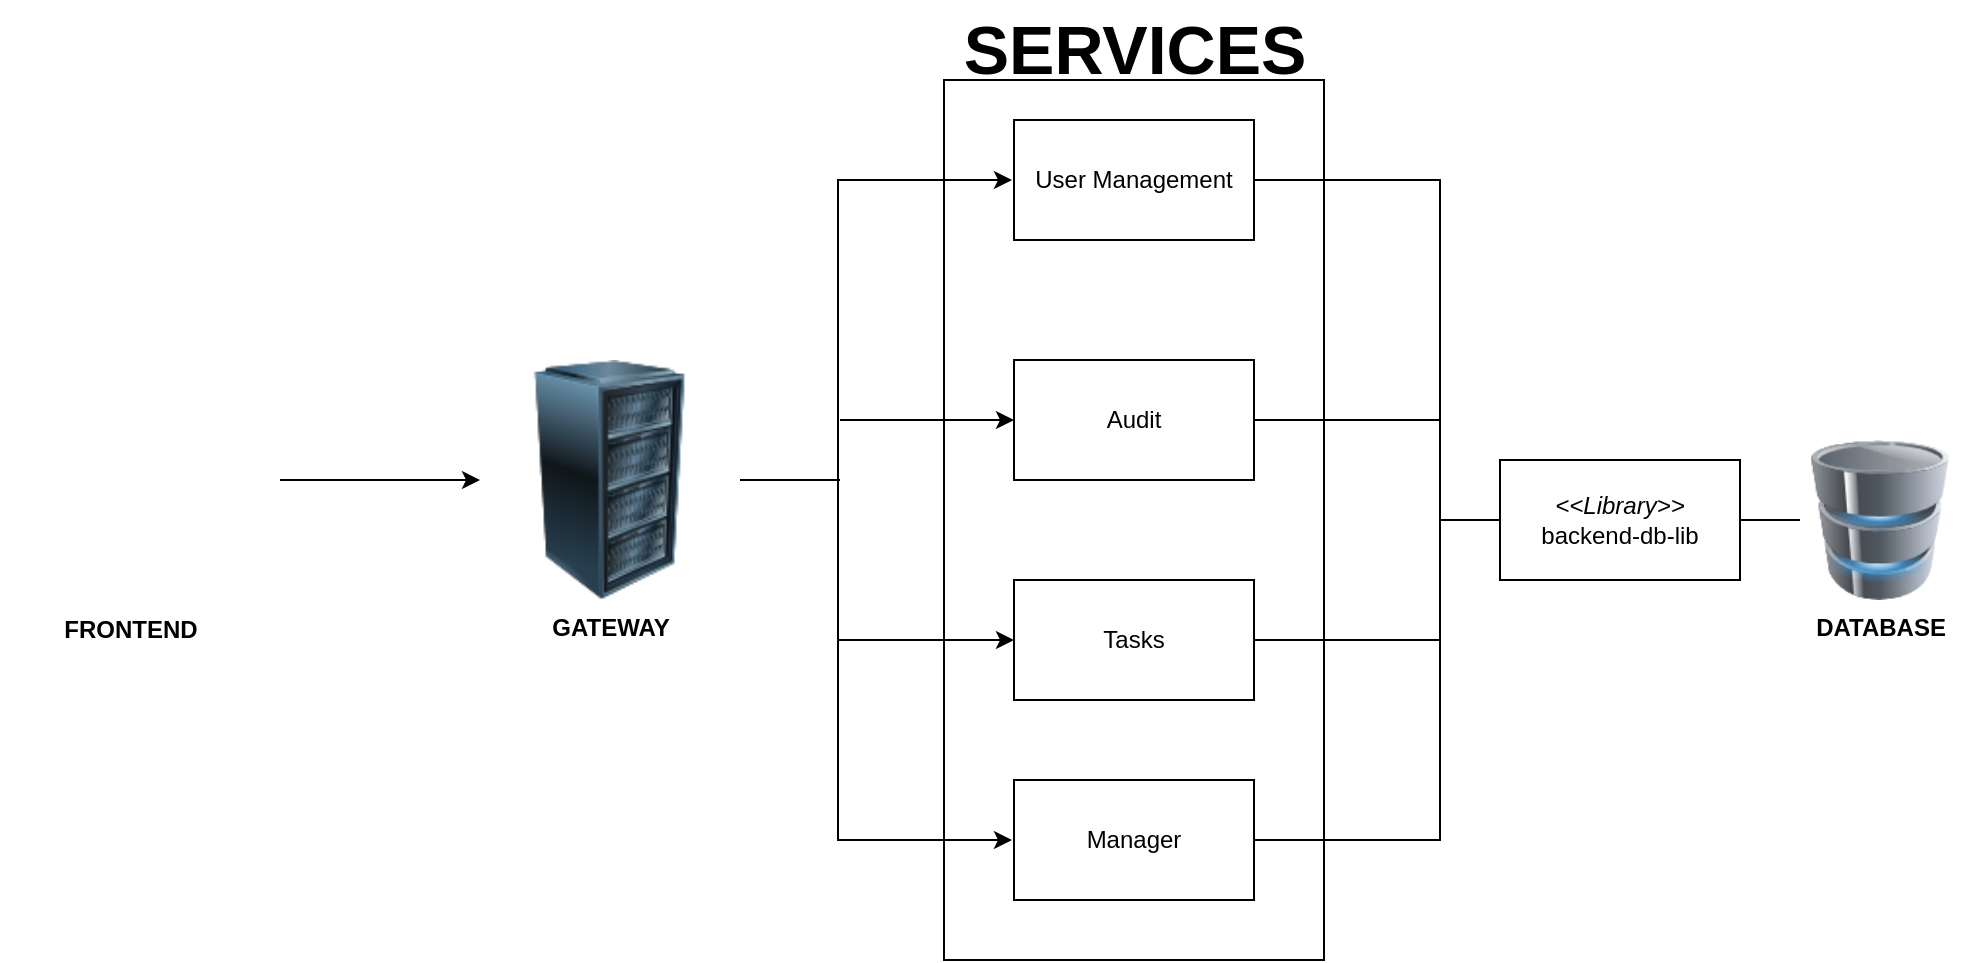 <mxfile version="20.8.1" type="device"><diagram id="KHYRV4piHMib9RTVGFXQ" name="Seite-1"><mxGraphModel dx="1728" dy="589" grid="1" gridSize="10" guides="1" tooltips="1" connect="1" arrows="1" fold="1" page="1" pageScale="1" pageWidth="827" pageHeight="1169" math="0" shadow="0"><root><mxCell id="0"/><mxCell id="1" parent="0"/><mxCell id="jXuimYJ_slHIaD4LjuTb-2" value="" style="rounded=0;whiteSpace=wrap;html=1;" parent="1" vertex="1"><mxGeometry x="672" y="80" width="190" height="440" as="geometry"/></mxCell><mxCell id="xq8eAQjeTLdG8Dgep3Cc-6" style="edgeStyle=orthogonalEdgeStyle;rounded=0;orthogonalLoop=1;jettySize=auto;html=1;exitX=1;exitY=0.5;exitDx=0;exitDy=0;entryX=0;entryY=0.5;entryDx=0;entryDy=0;" parent="1" source="xq8eAQjeTLdG8Dgep3Cc-2" target="xq8eAQjeTLdG8Dgep3Cc-4" edge="1"><mxGeometry relative="1" as="geometry"/></mxCell><mxCell id="xq8eAQjeTLdG8Dgep3Cc-2" value="" style="shape=image;html=1;verticalAlign=top;verticalLabelPosition=bottom;labelBackgroundColor=#ffffff;imageAspect=0;aspect=fixed;image=https://cdn4.iconfinder.com/data/icons/essentials-72/24/004_-_Website-128.png" parent="1" vertex="1"><mxGeometry x="200" y="210" width="140" height="140" as="geometry"/></mxCell><mxCell id="xq8eAQjeTLdG8Dgep3Cc-3" value="&lt;b&gt;FRONTEND&lt;/b&gt;" style="text;html=1;align=center;verticalAlign=middle;resizable=0;points=[];autosize=1;strokeColor=none;fillColor=none;" parent="1" vertex="1"><mxGeometry x="220" y="340" width="90" height="30" as="geometry"/></mxCell><mxCell id="xq8eAQjeTLdG8Dgep3Cc-16" style="edgeStyle=orthogonalEdgeStyle;rounded=0;orthogonalLoop=1;jettySize=auto;html=1;entryX=0;entryY=0.5;entryDx=0;entryDy=0;" parent="1" edge="1"><mxGeometry relative="1" as="geometry"><mxPoint x="619" y="300" as="sourcePoint"/><mxPoint x="706" y="130" as="targetPoint"/><Array as="points"><mxPoint x="619" y="130"/></Array></mxGeometry></mxCell><mxCell id="xq8eAQjeTLdG8Dgep3Cc-17" style="edgeStyle=orthogonalEdgeStyle;rounded=0;orthogonalLoop=1;jettySize=auto;html=1;entryX=0;entryY=0.5;entryDx=0;entryDy=0;" parent="1" target="xq8eAQjeTLdG8Dgep3Cc-9" edge="1"><mxGeometry relative="1" as="geometry"><mxPoint x="620" y="250" as="sourcePoint"/><Array as="points"><mxPoint x="620" y="250"/></Array></mxGeometry></mxCell><mxCell id="xq8eAQjeTLdG8Dgep3Cc-19" style="edgeStyle=orthogonalEdgeStyle;rounded=0;orthogonalLoop=1;jettySize=auto;html=1;entryX=0;entryY=0.5;entryDx=0;entryDy=0;" parent="1" target="xq8eAQjeTLdG8Dgep3Cc-18" edge="1"><mxGeometry relative="1" as="geometry"><mxPoint x="619" y="295" as="sourcePoint"/><Array as="points"><mxPoint x="619" y="360"/></Array></mxGeometry></mxCell><mxCell id="xq8eAQjeTLdG8Dgep3Cc-4" value="&lt;b&gt;GATEWAY&lt;/b&gt;" style="image;html=1;image=img/lib/clip_art/computers/Server_Rack_128x128.png" parent="1" vertex="1"><mxGeometry x="440" y="220" width="130" height="120" as="geometry"/></mxCell><mxCell id="xq8eAQjeTLdG8Dgep3Cc-7" value="User Management" style="rounded=0;whiteSpace=wrap;html=1;" parent="1" vertex="1"><mxGeometry x="707" y="100" width="120" height="60" as="geometry"/></mxCell><mxCell id="xq8eAQjeTLdG8Dgep3Cc-8" value="&lt;b&gt;DATABASE&lt;/b&gt;" style="image;html=1;image=img/lib/clip_art/computers/Database_128x128.png" parent="1" vertex="1"><mxGeometry x="1100" y="260" width="80" height="80" as="geometry"/></mxCell><mxCell id="xq8eAQjeTLdG8Dgep3Cc-9" value="Audit" style="rounded=0;whiteSpace=wrap;html=1;" parent="1" vertex="1"><mxGeometry x="707" y="220" width="120" height="60" as="geometry"/></mxCell><mxCell id="xq8eAQjeTLdG8Dgep3Cc-15" value="" style="endArrow=none;html=1;rounded=0;exitX=1;exitY=0.5;exitDx=0;exitDy=0;" parent="1" source="xq8eAQjeTLdG8Dgep3Cc-7" edge="1"><mxGeometry width="50" height="50" relative="1" as="geometry"><mxPoint x="830" y="340" as="sourcePoint"/><mxPoint x="920" y="280" as="targetPoint"/><Array as="points"><mxPoint x="920" y="130"/><mxPoint x="920" y="280"/></Array></mxGeometry></mxCell><mxCell id="xq8eAQjeTLdG8Dgep3Cc-18" value="Tasks" style="rounded=0;whiteSpace=wrap;html=1;" parent="1" vertex="1"><mxGeometry x="707" y="330" width="120" height="60" as="geometry"/></mxCell><mxCell id="xq8eAQjeTLdG8Dgep3Cc-24" value="" style="endArrow=none;html=1;rounded=0;exitX=1;exitY=0.5;exitDx=0;exitDy=0;" parent="1" source="xq8eAQjeTLdG8Dgep3Cc-18" edge="1"><mxGeometry width="50" height="50" relative="1" as="geometry"><mxPoint x="660" y="400" as="sourcePoint"/><mxPoint x="920" y="280" as="targetPoint"/><Array as="points"><mxPoint x="920" y="360"/><mxPoint x="920" y="280"/></Array></mxGeometry></mxCell><mxCell id="jXuimYJ_slHIaD4LjuTb-3" value="&lt;b&gt;&lt;font style=&quot;font-size: 34px;&quot;&gt;SERVICES&lt;/font&gt;&lt;/b&gt;" style="text;html=1;align=center;verticalAlign=middle;resizable=0;points=[];autosize=1;strokeColor=none;fillColor=none;" parent="1" vertex="1"><mxGeometry x="672" y="40" width="190" height="50" as="geometry"/></mxCell><mxCell id="74pUtjKukc8BR_lMY9qo-1" value="Manager" style="rounded=0;whiteSpace=wrap;html=1;" vertex="1" parent="1"><mxGeometry x="707" y="430" width="120" height="60" as="geometry"/></mxCell><mxCell id="74pUtjKukc8BR_lMY9qo-3" value="" style="endArrow=none;html=1;rounded=0;exitX=1;exitY=0.5;exitDx=0;exitDy=0;" edge="1" parent="1" source="74pUtjKukc8BR_lMY9qo-1"><mxGeometry width="50" height="50" relative="1" as="geometry"><mxPoint x="837" y="370" as="sourcePoint"/><mxPoint x="920" y="280" as="targetPoint"/><Array as="points"><mxPoint x="920" y="460"/><mxPoint x="920" y="360"/><mxPoint x="920" y="280"/></Array></mxGeometry></mxCell><mxCell id="74pUtjKukc8BR_lMY9qo-5" value="" style="endArrow=classic;html=1;rounded=0;entryX=0;entryY=0.5;entryDx=0;entryDy=0;" edge="1" parent="1"><mxGeometry width="50" height="50" relative="1" as="geometry"><mxPoint x="619" y="360" as="sourcePoint"/><mxPoint x="706" y="460" as="targetPoint"/><Array as="points"><mxPoint x="619" y="460"/></Array></mxGeometry></mxCell><mxCell id="74pUtjKukc8BR_lMY9qo-7" value="&lt;i&gt;&amp;lt;&amp;lt;Library&amp;gt;&amp;gt;&lt;/i&gt;&lt;br&gt;backend-db-lib" style="rounded=0;whiteSpace=wrap;html=1;" vertex="1" parent="1"><mxGeometry x="950" y="270" width="120" height="60" as="geometry"/></mxCell><mxCell id="74pUtjKukc8BR_lMY9qo-9" value="" style="endArrow=none;html=1;rounded=0;exitX=1;exitY=0.5;exitDx=0;exitDy=0;" edge="1" parent="1" source="xq8eAQjeTLdG8Dgep3Cc-9"><mxGeometry width="50" height="50" relative="1" as="geometry"><mxPoint x="870" y="290" as="sourcePoint"/><mxPoint x="920" y="290" as="targetPoint"/><Array as="points"><mxPoint x="920" y="250"/></Array></mxGeometry></mxCell><mxCell id="74pUtjKukc8BR_lMY9qo-10" value="" style="endArrow=none;html=1;rounded=0;entryX=0;entryY=0.5;entryDx=0;entryDy=0;" edge="1" parent="1" target="74pUtjKukc8BR_lMY9qo-7"><mxGeometry width="50" height="50" relative="1" as="geometry"><mxPoint x="920" y="300" as="sourcePoint"/><mxPoint x="920" y="240" as="targetPoint"/></mxGeometry></mxCell><mxCell id="74pUtjKukc8BR_lMY9qo-12" value="" style="endArrow=none;html=1;rounded=0;entryX=0;entryY=0.5;entryDx=0;entryDy=0;exitX=1;exitY=0.5;exitDx=0;exitDy=0;" edge="1" parent="1" source="74pUtjKukc8BR_lMY9qo-7" target="xq8eAQjeTLdG8Dgep3Cc-8"><mxGeometry width="50" height="50" relative="1" as="geometry"><mxPoint x="870" y="290" as="sourcePoint"/><mxPoint x="920" y="240" as="targetPoint"/></mxGeometry></mxCell><mxCell id="74pUtjKukc8BR_lMY9qo-13" value="" style="endArrow=none;html=1;rounded=0;exitX=1;exitY=0.5;exitDx=0;exitDy=0;" edge="1" parent="1" source="xq8eAQjeTLdG8Dgep3Cc-4"><mxGeometry width="50" height="50" relative="1" as="geometry"><mxPoint x="970" y="260" as="sourcePoint"/><mxPoint x="620" y="280" as="targetPoint"/></mxGeometry></mxCell></root></mxGraphModel></diagram></mxfile>
